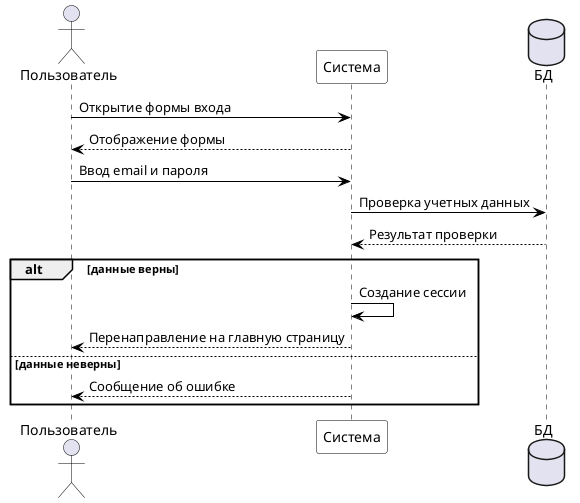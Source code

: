 @startuml
skinparam sequence {
    ArrowColor Black
    ActorBorderColor Black
    LifeLineBorderColor Black
    LifeLineBackgroundColor White
    ParticipantBorderColor Black
    ParticipantBackgroundColor White
    ParticipantFontColor Black
}

actor Пользователь
participant "Система" as System
database "БД" as DB

Пользователь -> System: Открытие формы входа
System --> Пользователь: Отображение формы
Пользователь -> System: Ввод email и пароля
System -> DB: Проверка учетных данных
DB --> System: Результат проверки
alt данные верны
    System -> System: Создание сессии
    System --> Пользователь: Перенаправление на главную страницу
else данные неверны
    System --> Пользователь: Сообщение об ошибке
end

@enduml
